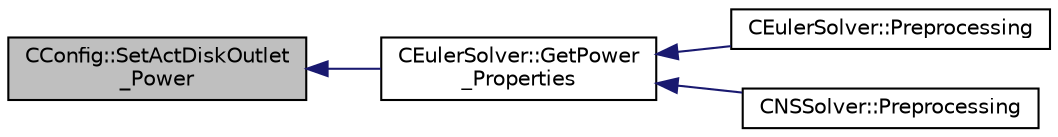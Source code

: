 digraph "CConfig::SetActDiskOutlet_Power"
{
  edge [fontname="Helvetica",fontsize="10",labelfontname="Helvetica",labelfontsize="10"];
  node [fontname="Helvetica",fontsize="10",shape=record];
  rankdir="LR";
  Node14124 [label="CConfig::SetActDiskOutlet\l_Power",height=0.2,width=0.4,color="black", fillcolor="grey75", style="filled", fontcolor="black"];
  Node14124 -> Node14125 [dir="back",color="midnightblue",fontsize="10",style="solid",fontname="Helvetica"];
  Node14125 [label="CEulerSolver::GetPower\l_Properties",height=0.2,width=0.4,color="black", fillcolor="white", style="filled",URL="$class_c_euler_solver.html#ad8b538a82e5a7a7e3903ec29954b1d07",tooltip="Compute the Fan face Mach number. "];
  Node14125 -> Node14126 [dir="back",color="midnightblue",fontsize="10",style="solid",fontname="Helvetica"];
  Node14126 [label="CEulerSolver::Preprocessing",height=0.2,width=0.4,color="black", fillcolor="white", style="filled",URL="$class_c_euler_solver.html#a8b89e1bfce33284c2d8f5f00f82f3f3f",tooltip="Compute primitive variables and their gradients. "];
  Node14125 -> Node14127 [dir="back",color="midnightblue",fontsize="10",style="solid",fontname="Helvetica"];
  Node14127 [label="CNSSolver::Preprocessing",height=0.2,width=0.4,color="black", fillcolor="white", style="filled",URL="$class_c_n_s_solver.html#a028c83d18cf8520dff2f9628d8a04e4b",tooltip="Restart residual and compute gradients. "];
}
